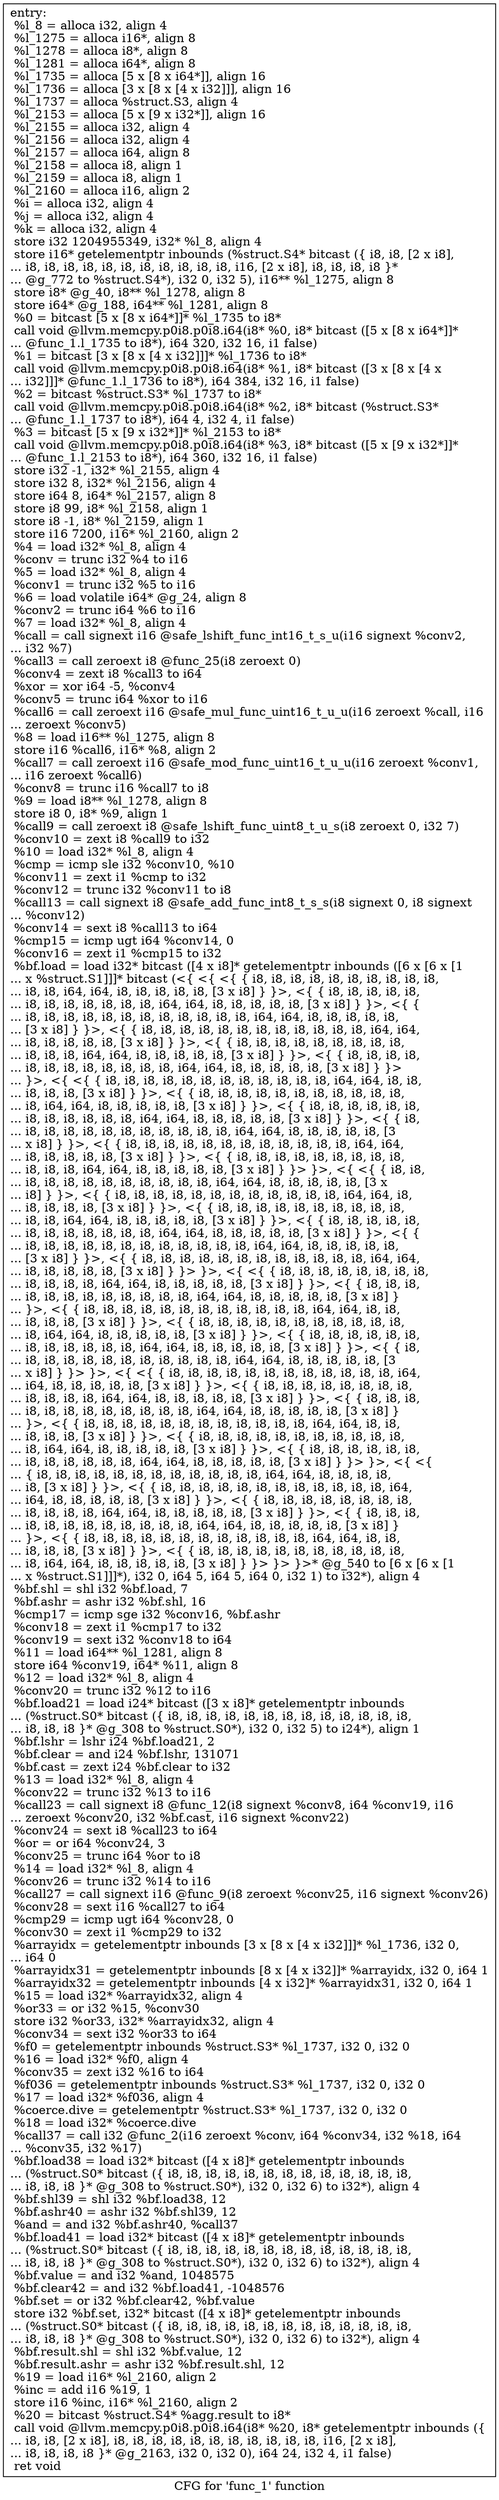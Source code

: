 digraph "CFG for 'func_1' function" {
	label="CFG for 'func_1' function";

	Node0xaa68530 [shape=record,label="{entry:\l  %l_8 = alloca i32, align 4\l  %l_1275 = alloca i16*, align 8\l  %l_1278 = alloca i8*, align 8\l  %l_1281 = alloca i64*, align 8\l  %l_1735 = alloca [5 x [8 x i64*]], align 16\l  %l_1736 = alloca [3 x [8 x [4 x i32]]], align 16\l  %l_1737 = alloca %struct.S3, align 4\l  %l_2153 = alloca [5 x [9 x i32*]], align 16\l  %l_2155 = alloca i32, align 4\l  %l_2156 = alloca i32, align 4\l  %l_2157 = alloca i64, align 8\l  %l_2158 = alloca i8, align 1\l  %l_2159 = alloca i8, align 1\l  %l_2160 = alloca i16, align 2\l  %i = alloca i32, align 4\l  %j = alloca i32, align 4\l  %k = alloca i32, align 4\l  store i32 1204955349, i32* %l_8, align 4\l  store i16* getelementptr inbounds (%struct.S4* bitcast (\{ i8, i8, [2 x i8],\l... i8, i8, i8, i8, i8, i8, i8, i8, i8, i8, i8, i16, [2 x i8], i8, i8, i8, i8 \}*\l... @g_772 to %struct.S4*), i32 0, i32 5), i16** %l_1275, align 8\l  store i8* @g_40, i8** %l_1278, align 8\l  store i64* @g_188, i64** %l_1281, align 8\l  %0 = bitcast [5 x [8 x i64*]]* %l_1735 to i8*\l  call void @llvm.memcpy.p0i8.p0i8.i64(i8* %0, i8* bitcast ([5 x [8 x i64*]]*\l... @func_1.l_1735 to i8*), i64 320, i32 16, i1 false)\l  %1 = bitcast [3 x [8 x [4 x i32]]]* %l_1736 to i8*\l  call void @llvm.memcpy.p0i8.p0i8.i64(i8* %1, i8* bitcast ([3 x [8 x [4 x\l... i32]]]* @func_1.l_1736 to i8*), i64 384, i32 16, i1 false)\l  %2 = bitcast %struct.S3* %l_1737 to i8*\l  call void @llvm.memcpy.p0i8.p0i8.i64(i8* %2, i8* bitcast (%struct.S3*\l... @func_1.l_1737 to i8*), i64 4, i32 4, i1 false)\l  %3 = bitcast [5 x [9 x i32*]]* %l_2153 to i8*\l  call void @llvm.memcpy.p0i8.p0i8.i64(i8* %3, i8* bitcast ([5 x [9 x i32*]]*\l... @func_1.l_2153 to i8*), i64 360, i32 16, i1 false)\l  store i32 -1, i32* %l_2155, align 4\l  store i32 8, i32* %l_2156, align 4\l  store i64 8, i64* %l_2157, align 8\l  store i8 99, i8* %l_2158, align 1\l  store i8 -1, i8* %l_2159, align 1\l  store i16 7200, i16* %l_2160, align 2\l  %4 = load i32* %l_8, align 4\l  %conv = trunc i32 %4 to i16\l  %5 = load i32* %l_8, align 4\l  %conv1 = trunc i32 %5 to i16\l  %6 = load volatile i64* @g_24, align 8\l  %conv2 = trunc i64 %6 to i16\l  %7 = load i32* %l_8, align 4\l  %call = call signext i16 @safe_lshift_func_int16_t_s_u(i16 signext %conv2,\l... i32 %7)\l  %call3 = call zeroext i8 @func_25(i8 zeroext 0)\l  %conv4 = zext i8 %call3 to i64\l  %xor = xor i64 -5, %conv4\l  %conv5 = trunc i64 %xor to i16\l  %call6 = call zeroext i16 @safe_mul_func_uint16_t_u_u(i16 zeroext %call, i16\l... zeroext %conv5)\l  %8 = load i16** %l_1275, align 8\l  store i16 %call6, i16* %8, align 2\l  %call7 = call zeroext i16 @safe_mod_func_uint16_t_u_u(i16 zeroext %conv1,\l... i16 zeroext %call6)\l  %conv8 = trunc i16 %call7 to i8\l  %9 = load i8** %l_1278, align 8\l  store i8 0, i8* %9, align 1\l  %call9 = call zeroext i8 @safe_lshift_func_uint8_t_u_s(i8 zeroext 0, i32 7)\l  %conv10 = zext i8 %call9 to i32\l  %10 = load i32* %l_8, align 4\l  %cmp = icmp sle i32 %conv10, %10\l  %conv11 = zext i1 %cmp to i32\l  %conv12 = trunc i32 %conv11 to i8\l  %call13 = call signext i8 @safe_add_func_int8_t_s_s(i8 signext 0, i8 signext\l... %conv12)\l  %conv14 = sext i8 %call13 to i64\l  %cmp15 = icmp ugt i64 %conv14, 0\l  %conv16 = zext i1 %cmp15 to i32\l  %bf.load = load i32* bitcast ([4 x i8]* getelementptr inbounds ([6 x [6 x [1\l... x %struct.S1]]]* bitcast (\<\{ \<\{ \<\{ \{ i8, i8, i8, i8, i8, i8, i8, i8, i8, i8,\l... i8, i8, i64, i64, i8, i8, i8, i8, i8, [3 x i8] \} \}\>, \<\{ \{ i8, i8, i8, i8, i8,\l... i8, i8, i8, i8, i8, i8, i8, i64, i64, i8, i8, i8, i8, i8, [3 x i8] \} \}\>, \<\{ \{\l... i8, i8, i8, i8, i8, i8, i8, i8, i8, i8, i8, i8, i64, i64, i8, i8, i8, i8, i8,\l... [3 x i8] \} \}\>, \<\{ \{ i8, i8, i8, i8, i8, i8, i8, i8, i8, i8, i8, i8, i64, i64,\l... i8, i8, i8, i8, i8, [3 x i8] \} \}\>, \<\{ \{ i8, i8, i8, i8, i8, i8, i8, i8, i8,\l... i8, i8, i8, i64, i64, i8, i8, i8, i8, i8, [3 x i8] \} \}\>, \<\{ \{ i8, i8, i8, i8,\l... i8, i8, i8, i8, i8, i8, i8, i8, i64, i64, i8, i8, i8, i8, i8, [3 x i8] \} \}\>\l... \}\>, \<\{ \<\{ \{ i8, i8, i8, i8, i8, i8, i8, i8, i8, i8, i8, i8, i64, i64, i8, i8,\l... i8, i8, i8, [3 x i8] \} \}\>, \<\{ \{ i8, i8, i8, i8, i8, i8, i8, i8, i8, i8, i8,\l... i8, i64, i64, i8, i8, i8, i8, i8, [3 x i8] \} \}\>, \<\{ \{ i8, i8, i8, i8, i8, i8,\l... i8, i8, i8, i8, i8, i8, i64, i64, i8, i8, i8, i8, i8, [3 x i8] \} \}\>, \<\{ \{ i8,\l... i8, i8, i8, i8, i8, i8, i8, i8, i8, i8, i8, i64, i64, i8, i8, i8, i8, i8, [3\l... x i8] \} \}\>, \<\{ \{ i8, i8, i8, i8, i8, i8, i8, i8, i8, i8, i8, i8, i64, i64,\l... i8, i8, i8, i8, i8, [3 x i8] \} \}\>, \<\{ \{ i8, i8, i8, i8, i8, i8, i8, i8, i8,\l... i8, i8, i8, i64, i64, i8, i8, i8, i8, i8, [3 x i8] \} \}\> \}\>, \<\{ \<\{ \{ i8, i8,\l... i8, i8, i8, i8, i8, i8, i8, i8, i8, i8, i64, i64, i8, i8, i8, i8, i8, [3 x\l... i8] \} \}\>, \<\{ \{ i8, i8, i8, i8, i8, i8, i8, i8, i8, i8, i8, i8, i64, i64, i8,\l... i8, i8, i8, i8, [3 x i8] \} \}\>, \<\{ \{ i8, i8, i8, i8, i8, i8, i8, i8, i8, i8,\l... i8, i8, i64, i64, i8, i8, i8, i8, i8, [3 x i8] \} \}\>, \<\{ \{ i8, i8, i8, i8, i8,\l... i8, i8, i8, i8, i8, i8, i8, i64, i64, i8, i8, i8, i8, i8, [3 x i8] \} \}\>, \<\{ \{\l... i8, i8, i8, i8, i8, i8, i8, i8, i8, i8, i8, i8, i64, i64, i8, i8, i8, i8, i8,\l... [3 x i8] \} \}\>, \<\{ \{ i8, i8, i8, i8, i8, i8, i8, i8, i8, i8, i8, i8, i64, i64,\l... i8, i8, i8, i8, i8, [3 x i8] \} \}\> \}\>, \<\{ \<\{ \{ i8, i8, i8, i8, i8, i8, i8, i8,\l... i8, i8, i8, i8, i64, i64, i8, i8, i8, i8, i8, [3 x i8] \} \}\>, \<\{ \{ i8, i8, i8,\l... i8, i8, i8, i8, i8, i8, i8, i8, i8, i64, i64, i8, i8, i8, i8, i8, [3 x i8] \}\l... \}\>, \<\{ \{ i8, i8, i8, i8, i8, i8, i8, i8, i8, i8, i8, i8, i64, i64, i8, i8,\l... i8, i8, i8, [3 x i8] \} \}\>, \<\{ \{ i8, i8, i8, i8, i8, i8, i8, i8, i8, i8, i8,\l... i8, i64, i64, i8, i8, i8, i8, i8, [3 x i8] \} \}\>, \<\{ \{ i8, i8, i8, i8, i8, i8,\l... i8, i8, i8, i8, i8, i8, i64, i64, i8, i8, i8, i8, i8, [3 x i8] \} \}\>, \<\{ \{ i8,\l... i8, i8, i8, i8, i8, i8, i8, i8, i8, i8, i8, i64, i64, i8, i8, i8, i8, i8, [3\l... x i8] \} \}\> \}\>, \<\{ \<\{ \{ i8, i8, i8, i8, i8, i8, i8, i8, i8, i8, i8, i8, i64,\l... i64, i8, i8, i8, i8, i8, [3 x i8] \} \}\>, \<\{ \{ i8, i8, i8, i8, i8, i8, i8, i8,\l... i8, i8, i8, i8, i64, i64, i8, i8, i8, i8, i8, [3 x i8] \} \}\>, \<\{ \{ i8, i8, i8,\l... i8, i8, i8, i8, i8, i8, i8, i8, i8, i64, i64, i8, i8, i8, i8, i8, [3 x i8] \}\l... \}\>, \<\{ \{ i8, i8, i8, i8, i8, i8, i8, i8, i8, i8, i8, i8, i64, i64, i8, i8,\l... i8, i8, i8, [3 x i8] \} \}\>, \<\{ \{ i8, i8, i8, i8, i8, i8, i8, i8, i8, i8, i8,\l... i8, i64, i64, i8, i8, i8, i8, i8, [3 x i8] \} \}\>, \<\{ \{ i8, i8, i8, i8, i8, i8,\l... i8, i8, i8, i8, i8, i8, i64, i64, i8, i8, i8, i8, i8, [3 x i8] \} \}\> \}\>, \<\{ \<\{\l... \{ i8, i8, i8, i8, i8, i8, i8, i8, i8, i8, i8, i8, i64, i64, i8, i8, i8, i8,\l... i8, [3 x i8] \} \}\>, \<\{ \{ i8, i8, i8, i8, i8, i8, i8, i8, i8, i8, i8, i8, i64,\l... i64, i8, i8, i8, i8, i8, [3 x i8] \} \}\>, \<\{ \{ i8, i8, i8, i8, i8, i8, i8, i8,\l... i8, i8, i8, i8, i64, i64, i8, i8, i8, i8, i8, [3 x i8] \} \}\>, \<\{ \{ i8, i8, i8,\l... i8, i8, i8, i8, i8, i8, i8, i8, i8, i64, i64, i8, i8, i8, i8, i8, [3 x i8] \}\l... \}\>, \<\{ \{ i8, i8, i8, i8, i8, i8, i8, i8, i8, i8, i8, i8, i64, i64, i8, i8,\l... i8, i8, i8, [3 x i8] \} \}\>, \<\{ \{ i8, i8, i8, i8, i8, i8, i8, i8, i8, i8, i8,\l... i8, i64, i64, i8, i8, i8, i8, i8, [3 x i8] \} \}\> \}\> \}\>* @g_540 to [6 x [6 x [1\l... x %struct.S1]]]*), i32 0, i64 5, i64 5, i64 0, i32 1) to i32*), align 4\l  %bf.shl = shl i32 %bf.load, 7\l  %bf.ashr = ashr i32 %bf.shl, 16\l  %cmp17 = icmp sge i32 %conv16, %bf.ashr\l  %conv18 = zext i1 %cmp17 to i32\l  %conv19 = sext i32 %conv18 to i64\l  %11 = load i64** %l_1281, align 8\l  store i64 %conv19, i64* %11, align 8\l  %12 = load i32* %l_8, align 4\l  %conv20 = trunc i32 %12 to i16\l  %bf.load21 = load i24* bitcast ([3 x i8]* getelementptr inbounds\l... (%struct.S0* bitcast (\{ i8, i8, i8, i8, i8, i8, i8, i8, i8, i8, i8, i8, i8,\l... i8, i8, i8 \}* @g_308 to %struct.S0*), i32 0, i32 5) to i24*), align 1\l  %bf.lshr = lshr i24 %bf.load21, 2\l  %bf.clear = and i24 %bf.lshr, 131071\l  %bf.cast = zext i24 %bf.clear to i32\l  %13 = load i32* %l_8, align 4\l  %conv22 = trunc i32 %13 to i16\l  %call23 = call signext i8 @func_12(i8 signext %conv8, i64 %conv19, i16\l... zeroext %conv20, i32 %bf.cast, i16 signext %conv22)\l  %conv24 = sext i8 %call23 to i64\l  %or = or i64 %conv24, 3\l  %conv25 = trunc i64 %or to i8\l  %14 = load i32* %l_8, align 4\l  %conv26 = trunc i32 %14 to i16\l  %call27 = call signext i16 @func_9(i8 zeroext %conv25, i16 signext %conv26)\l  %conv28 = sext i16 %call27 to i64\l  %cmp29 = icmp ugt i64 %conv28, 0\l  %conv30 = zext i1 %cmp29 to i32\l  %arrayidx = getelementptr inbounds [3 x [8 x [4 x i32]]]* %l_1736, i32 0,\l... i64 0\l  %arrayidx31 = getelementptr inbounds [8 x [4 x i32]]* %arrayidx, i32 0, i64 1\l  %arrayidx32 = getelementptr inbounds [4 x i32]* %arrayidx31, i32 0, i64 1\l  %15 = load i32* %arrayidx32, align 4\l  %or33 = or i32 %15, %conv30\l  store i32 %or33, i32* %arrayidx32, align 4\l  %conv34 = sext i32 %or33 to i64\l  %f0 = getelementptr inbounds %struct.S3* %l_1737, i32 0, i32 0\l  %16 = load i32* %f0, align 4\l  %conv35 = zext i32 %16 to i64\l  %f036 = getelementptr inbounds %struct.S3* %l_1737, i32 0, i32 0\l  %17 = load i32* %f036, align 4\l  %coerce.dive = getelementptr %struct.S3* %l_1737, i32 0, i32 0\l  %18 = load i32* %coerce.dive\l  %call37 = call i32 @func_2(i16 zeroext %conv, i64 %conv34, i32 %18, i64\l... %conv35, i32 %17)\l  %bf.load38 = load i32* bitcast ([4 x i8]* getelementptr inbounds\l... (%struct.S0* bitcast (\{ i8, i8, i8, i8, i8, i8, i8, i8, i8, i8, i8, i8, i8,\l... i8, i8, i8 \}* @g_308 to %struct.S0*), i32 0, i32 6) to i32*), align 4\l  %bf.shl39 = shl i32 %bf.load38, 12\l  %bf.ashr40 = ashr i32 %bf.shl39, 12\l  %and = and i32 %bf.ashr40, %call37\l  %bf.load41 = load i32* bitcast ([4 x i8]* getelementptr inbounds\l... (%struct.S0* bitcast (\{ i8, i8, i8, i8, i8, i8, i8, i8, i8, i8, i8, i8, i8,\l... i8, i8, i8 \}* @g_308 to %struct.S0*), i32 0, i32 6) to i32*), align 4\l  %bf.value = and i32 %and, 1048575\l  %bf.clear42 = and i32 %bf.load41, -1048576\l  %bf.set = or i32 %bf.clear42, %bf.value\l  store i32 %bf.set, i32* bitcast ([4 x i8]* getelementptr inbounds\l... (%struct.S0* bitcast (\{ i8, i8, i8, i8, i8, i8, i8, i8, i8, i8, i8, i8, i8,\l... i8, i8, i8 \}* @g_308 to %struct.S0*), i32 0, i32 6) to i32*), align 4\l  %bf.result.shl = shl i32 %bf.value, 12\l  %bf.result.ashr = ashr i32 %bf.result.shl, 12\l  %19 = load i16* %l_2160, align 2\l  %inc = add i16 %19, 1\l  store i16 %inc, i16* %l_2160, align 2\l  %20 = bitcast %struct.S4* %agg.result to i8*\l  call void @llvm.memcpy.p0i8.p0i8.i64(i8* %20, i8* getelementptr inbounds (\{\l... i8, i8, [2 x i8], i8, i8, i8, i8, i8, i8, i8, i8, i8, i8, i8, i16, [2 x i8],\l... i8, i8, i8, i8 \}* @g_2163, i32 0, i32 0), i64 24, i32 4, i1 false)\l  ret void\l}"];
}
